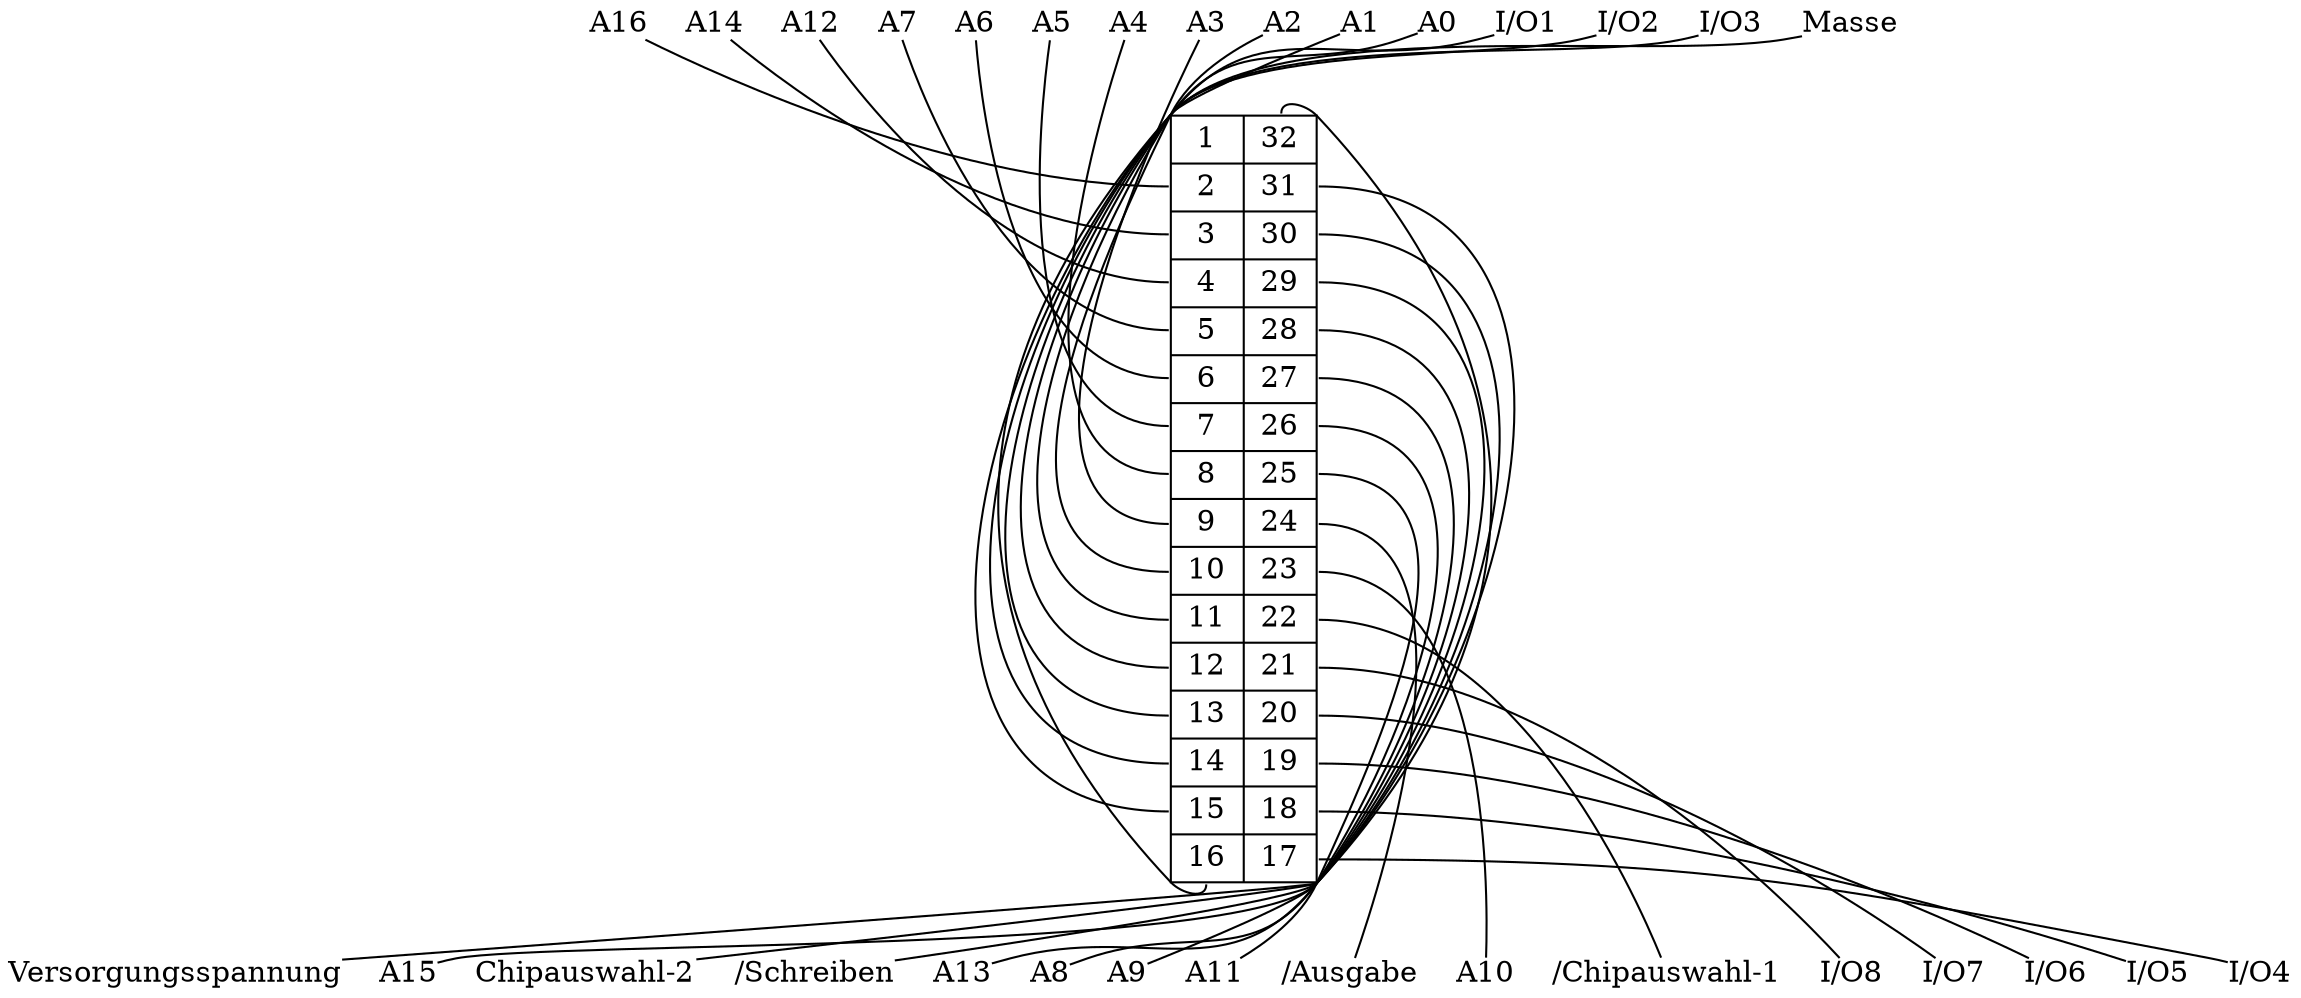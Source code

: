 graph {
newrank=true;
	subgraph {
		node [shape=plain];
		"A16" -- chip:p2;
		"A14" -- chip:p3;
		"A12" -- chip:p4;
		"A7" -- chip:p5;
		"A6" -- chip:p6;
		"A5" -- chip:p7;
		"A4" -- chip:p8;
		"A3" -- chip:p9;
		"A2" -- chip:p10;
		"A1" -- chip:p11;
		"A0" -- chip:p12;
		"I/O1" -- chip:p13;
		"I/O2" -- chip:p14;
		"I/O3" -- chip:p15;
		"Masse" -- chip:p16;
	}
	subgraph {
		chip [shape=record label="{<p1>1|<p2>2|<p3>3|<p4>4|<p5>5|<p6>6|<p7>7|<p8>8|<p9>9|<p10>10|<p11>11|<p12>12|<p13>13|<p14>14|<p15>15|<p16>16}|{<p32>32|<p31>31|<p30>30|<p29>29|<p28>28|<p27>27|<p26>26|<p25>25|<p24>24|<p23>23|<p22>22|<p21>21|<p20>20|<p19>19|<p18>18|<p17>17}"];
	}
	subgraph {
		node [shape=plain];
		chip:p32 -- "Versorgungsspannung";
		chip:p31 -- "A15";
		chip:p30 -- "Chipauswahl-2";
		chip:p29 -- "/Schreiben";
		chip:p28 -- "A13";
		chip:p27 -- "A8";
		chip:p26 -- "A9";
		chip:p25 -- "A11";
		chip:p24 -- "/Ausgabe";
		chip:p23 -- "A10";
		chip:p22 -- "/Chipauswahl-1";
		chip:p21 -- "I/O8";
		chip:p20 -- "I/O7";
		chip:p19 -- "I/O6";
		chip:p18 -- "I/O5";
		chip:p17 -- "I/O4";
	 }
}
